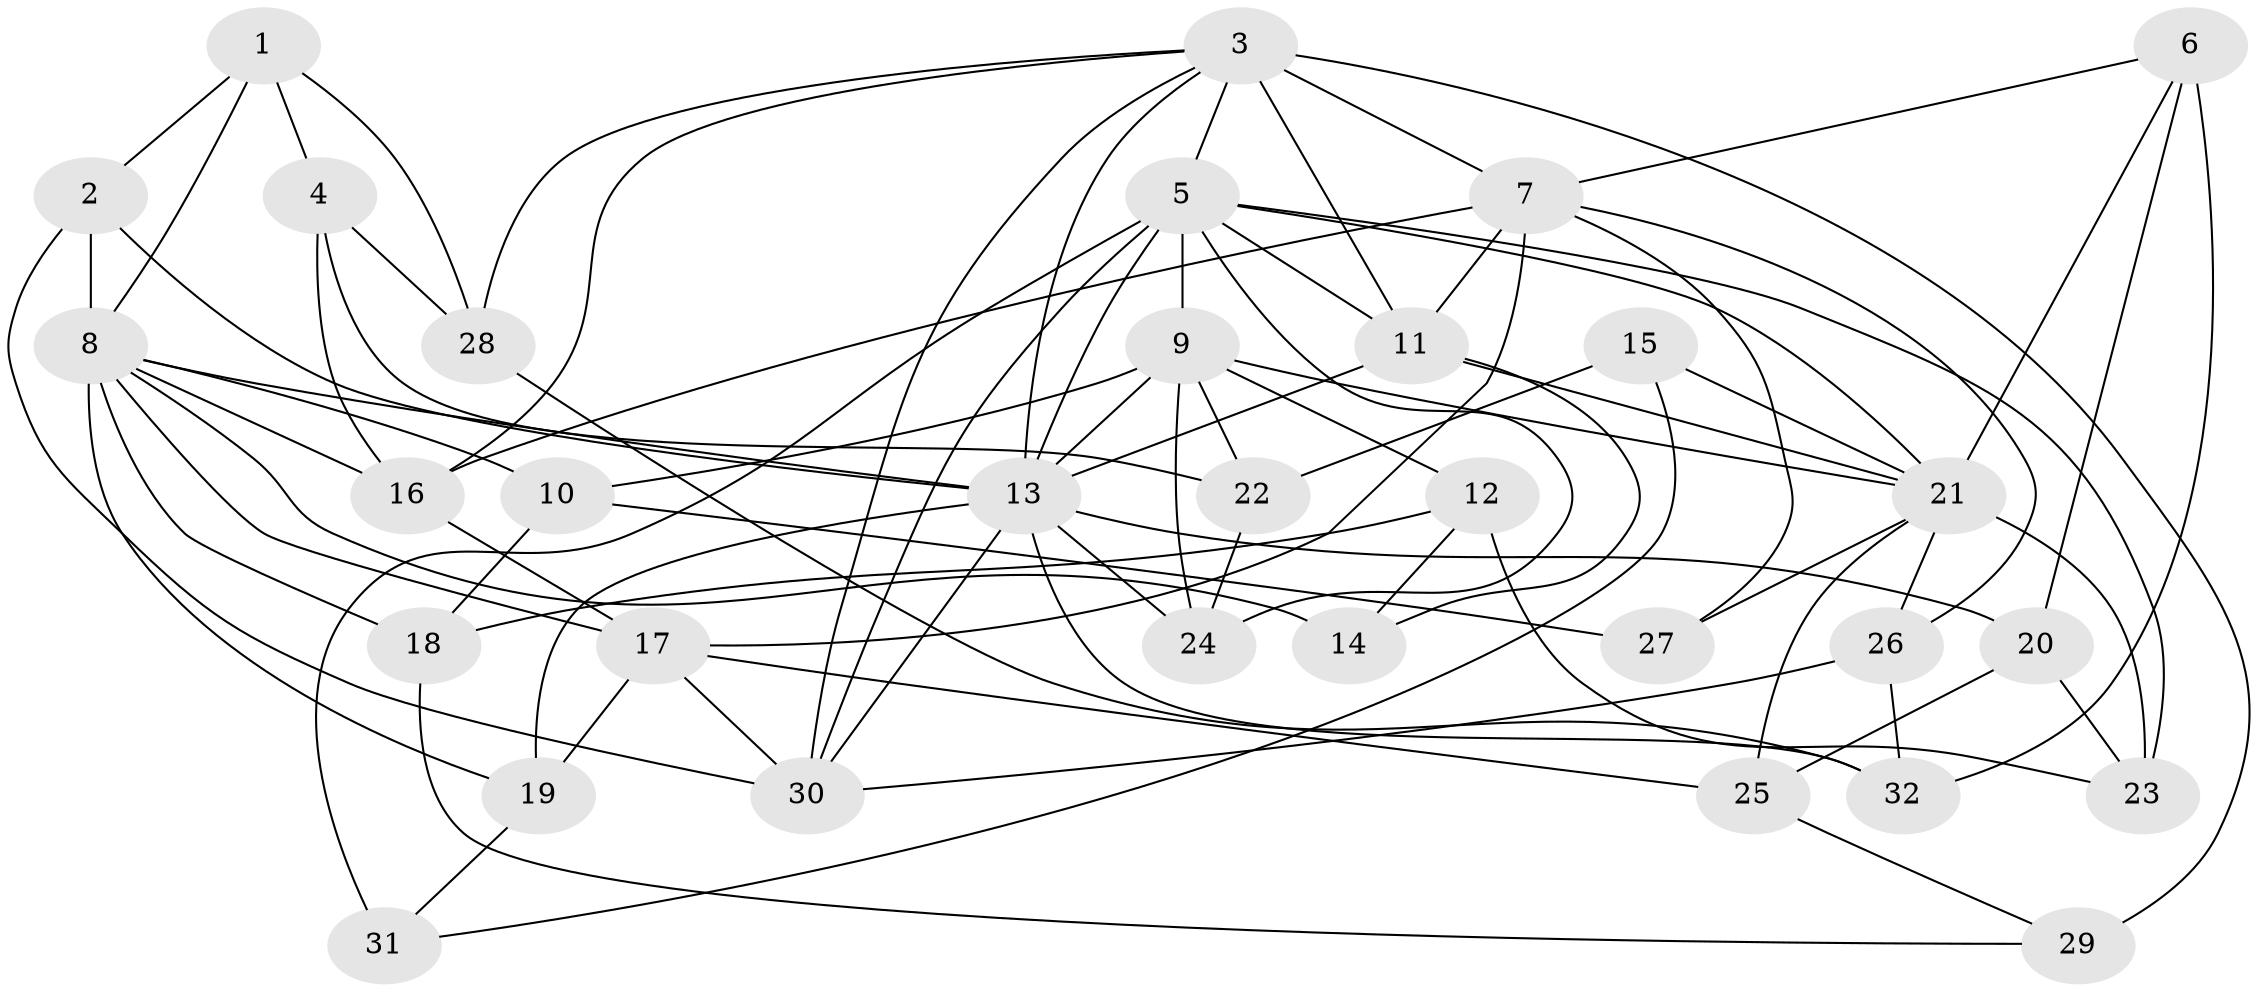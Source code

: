 // original degree distribution, {4: 1.0}
// Generated by graph-tools (version 1.1) at 2025/38/03/09/25 02:38:18]
// undirected, 32 vertices, 81 edges
graph export_dot {
graph [start="1"]
  node [color=gray90,style=filled];
  1;
  2;
  3;
  4;
  5;
  6;
  7;
  8;
  9;
  10;
  11;
  12;
  13;
  14;
  15;
  16;
  17;
  18;
  19;
  20;
  21;
  22;
  23;
  24;
  25;
  26;
  27;
  28;
  29;
  30;
  31;
  32;
  1 -- 2 [weight=1.0];
  1 -- 4 [weight=1.0];
  1 -- 8 [weight=1.0];
  1 -- 28 [weight=1.0];
  2 -- 8 [weight=1.0];
  2 -- 13 [weight=1.0];
  2 -- 30 [weight=1.0];
  3 -- 5 [weight=1.0];
  3 -- 7 [weight=1.0];
  3 -- 11 [weight=2.0];
  3 -- 13 [weight=1.0];
  3 -- 16 [weight=1.0];
  3 -- 28 [weight=1.0];
  3 -- 29 [weight=2.0];
  3 -- 30 [weight=1.0];
  4 -- 16 [weight=1.0];
  4 -- 22 [weight=1.0];
  4 -- 28 [weight=1.0];
  5 -- 9 [weight=2.0];
  5 -- 11 [weight=1.0];
  5 -- 13 [weight=2.0];
  5 -- 21 [weight=1.0];
  5 -- 23 [weight=1.0];
  5 -- 24 [weight=1.0];
  5 -- 30 [weight=1.0];
  5 -- 31 [weight=2.0];
  6 -- 7 [weight=1.0];
  6 -- 20 [weight=1.0];
  6 -- 21 [weight=1.0];
  6 -- 32 [weight=1.0];
  7 -- 11 [weight=1.0];
  7 -- 16 [weight=2.0];
  7 -- 17 [weight=2.0];
  7 -- 26 [weight=1.0];
  7 -- 27 [weight=2.0];
  8 -- 10 [weight=1.0];
  8 -- 13 [weight=1.0];
  8 -- 14 [weight=1.0];
  8 -- 16 [weight=1.0];
  8 -- 17 [weight=4.0];
  8 -- 18 [weight=1.0];
  8 -- 19 [weight=1.0];
  9 -- 10 [weight=1.0];
  9 -- 12 [weight=1.0];
  9 -- 13 [weight=1.0];
  9 -- 21 [weight=1.0];
  9 -- 22 [weight=1.0];
  9 -- 24 [weight=1.0];
  10 -- 18 [weight=1.0];
  10 -- 27 [weight=1.0];
  11 -- 13 [weight=1.0];
  11 -- 14 [weight=2.0];
  11 -- 21 [weight=1.0];
  12 -- 14 [weight=1.0];
  12 -- 18 [weight=1.0];
  12 -- 23 [weight=1.0];
  13 -- 19 [weight=1.0];
  13 -- 20 [weight=1.0];
  13 -- 24 [weight=1.0];
  13 -- 30 [weight=1.0];
  13 -- 32 [weight=1.0];
  15 -- 21 [weight=2.0];
  15 -- 22 [weight=1.0];
  15 -- 31 [weight=1.0];
  16 -- 17 [weight=1.0];
  17 -- 19 [weight=1.0];
  17 -- 25 [weight=1.0];
  17 -- 30 [weight=1.0];
  18 -- 29 [weight=1.0];
  19 -- 31 [weight=1.0];
  20 -- 23 [weight=1.0];
  20 -- 25 [weight=1.0];
  21 -- 23 [weight=1.0];
  21 -- 25 [weight=1.0];
  21 -- 26 [weight=1.0];
  21 -- 27 [weight=1.0];
  22 -- 24 [weight=1.0];
  25 -- 29 [weight=1.0];
  26 -- 30 [weight=1.0];
  26 -- 32 [weight=1.0];
  28 -- 32 [weight=1.0];
}

